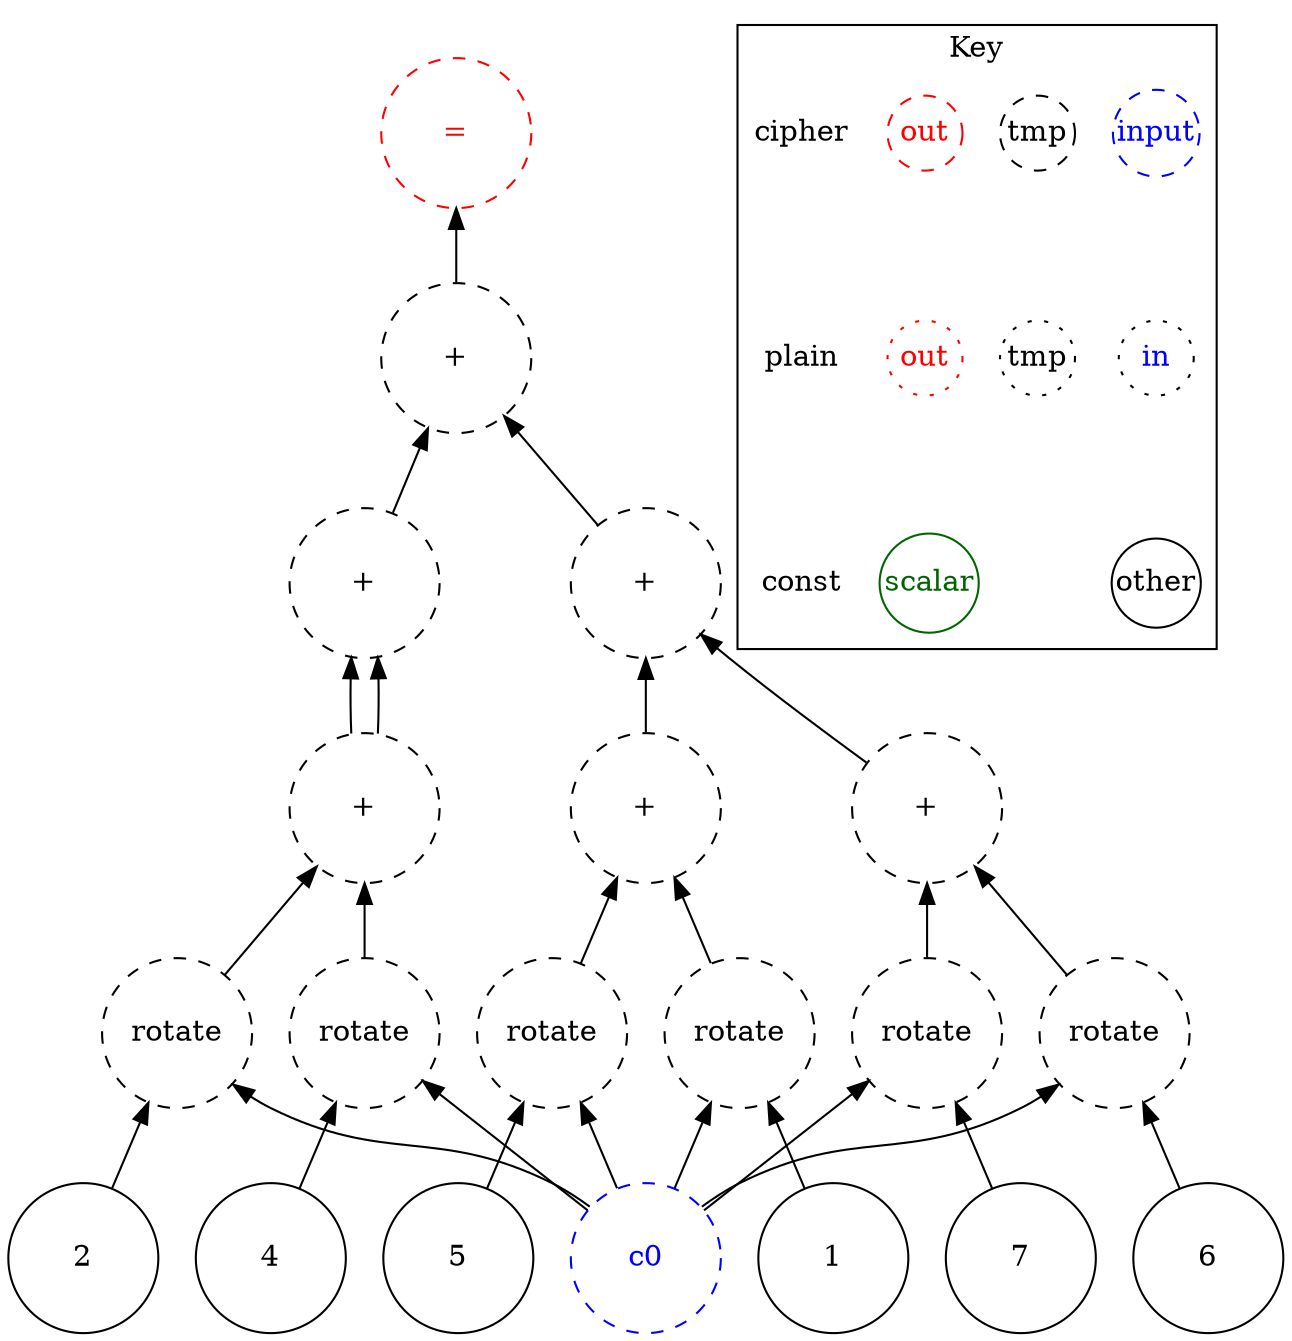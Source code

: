 digraph "gx_kernel" {
node [shape=circle width=1 margin=0]
edge [dir=back]
2 [label="2" style=solid]
ciphertext0 [label="c0" style=dashed color=blue fontcolor=blue]
ciphertext6 [label="rotate" style=dashed]
ciphertext6 -> ciphertext0
ciphertext6 -> 2
4 [label="4" style=solid]
ciphertext5 [label="rotate" style=dashed]
ciphertext5 -> ciphertext0
ciphertext5 -> 4
ciphertext9 [label="+" style=dashed]
ciphertext9 -> ciphertext5
ciphertext9 -> ciphertext6
ciphertext11 [label="+" style=dashed]
ciphertext11 -> ciphertext9
ciphertext11 -> ciphertext9
7 [label="7" style=solid]
ciphertext4 [label="rotate" style=dashed]
ciphertext4 -> ciphertext0
ciphertext4 -> 7
6 [label="6" style=solid]
ciphertext3 [label="rotate" style=dashed]
ciphertext3 -> ciphertext0
ciphertext3 -> 6
ciphertext8 [label="+" style=dashed]
ciphertext8 -> ciphertext3
ciphertext8 -> ciphertext4
5 [label="5" style=solid]
ciphertext2 [label="rotate" style=dashed]
ciphertext2 -> ciphertext0
ciphertext2 -> 5
1 [label="1" style=solid]
ciphertext1 [label="rotate" style=dashed]
ciphertext1 -> ciphertext0
ciphertext1 -> 1
ciphertext7 [label="+" style=dashed]
ciphertext7 -> ciphertext1
ciphertext7 -> ciphertext2
ciphertext10 [label="+" style=dashed]
ciphertext10 -> ciphertext7
ciphertext10 -> ciphertext8
ciphertext12 [label="+" style=dashed]
ciphertext12 -> ciphertext10
ciphertext12 -> ciphertext11
ciphertext14 [label="=" style=dashed color=red fontcolor=red]
ciphertext14 -> ciphertext12
subgraph cluster_key {
    graph[label="Key"]
    node [width=0.5]
    edge [dir=forward style=invis]
    in_cipher [label=input color=blue fontcolor=blue style=dashed]
    tmp_cipher [label=tmp color=black fontcolor=black style=dashed]
    out_cipher [label=out color=red fontcolor=red style=dashed]
    cipher [shape=plain]

    in_plain [label=in icolor=blue fontcolor=blue style=dotted]
    tmp_plain [label=tmp color=black fontcolor=black style=dotted]
    out_plain [label=out color=red fontcolor=red style=dotted]
    plain [shape=plain]
    
    other [color=black fontcolor=black style=solid]
    scalar [color=darkgreen fontcolor=darkgreen style=solid]
    const[shape=plain]
    
    cipher -> plain
    plain -> const
    out_cipher -> out_plain
    in_cipher -> in_plain
    tmp_cipher -> tmp_plain
    in_plain -> other
    out_plain -> scalar
}
}
